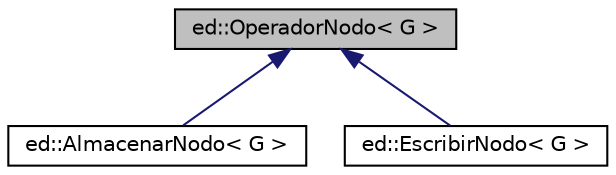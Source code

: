 digraph "ed::OperadorNodo&lt; G &gt;"
{
  edge [fontname="Helvetica",fontsize="10",labelfontname="Helvetica",labelfontsize="10"];
  node [fontname="Helvetica",fontsize="10",shape=record];
  Node0 [label="ed::OperadorNodo\< G \>",height=0.2,width=0.4,color="black", fillcolor="grey75", style="filled", fontcolor="black"];
  Node0 -> Node1 [dir="back",color="midnightblue",fontsize="10",style="solid",fontname="Helvetica"];
  Node1 [label="ed::AlmacenarNodo\< G \>",height=0.2,width=0.4,color="black", fillcolor="white", style="filled",URL="$classed_1_1AlmacenarNodo.html"];
  Node0 -> Node2 [dir="back",color="midnightblue",fontsize="10",style="solid",fontname="Helvetica"];
  Node2 [label="ed::EscribirNodo\< G \>",height=0.2,width=0.4,color="black", fillcolor="white", style="filled",URL="$classed_1_1EscribirNodo.html"];
}
